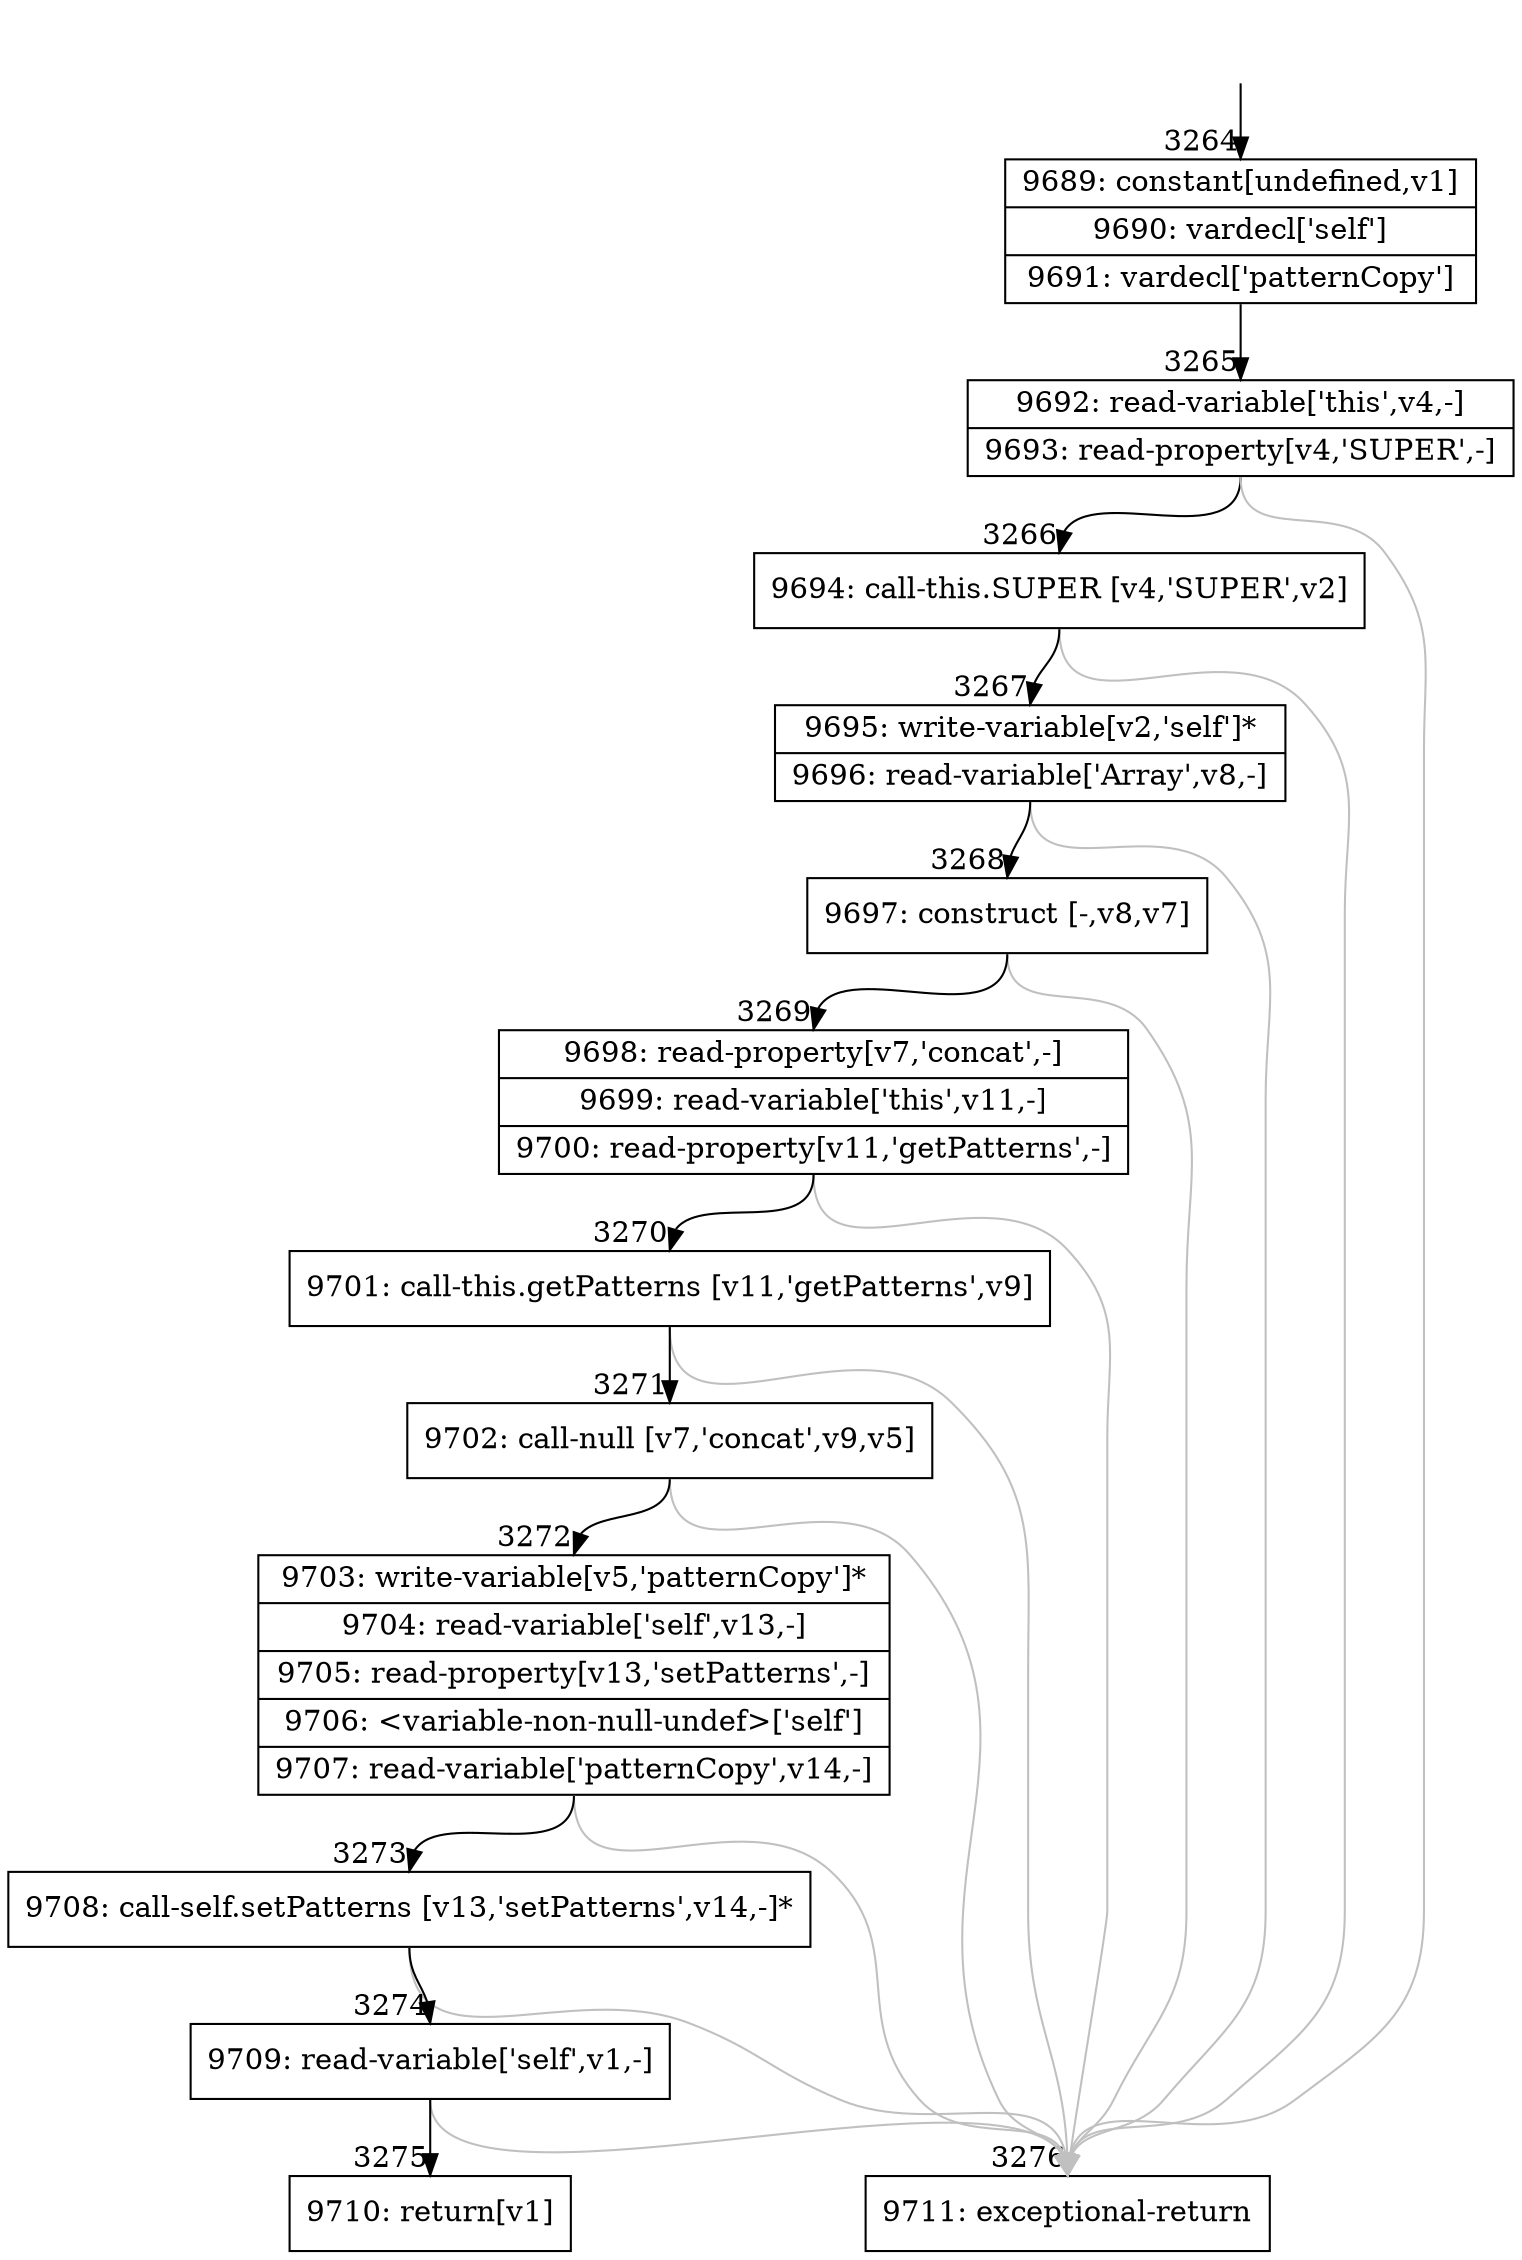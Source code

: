 digraph {
rankdir="TD"
BB_entry354[shape=none,label=""];
BB_entry354 -> BB3264 [tailport=s, headport=n, headlabel="    3264"]
BB3264 [shape=record label="{9689: constant[undefined,v1]|9690: vardecl['self']|9691: vardecl['patternCopy']}" ] 
BB3264 -> BB3265 [tailport=s, headport=n, headlabel="      3265"]
BB3265 [shape=record label="{9692: read-variable['this',v4,-]|9693: read-property[v4,'SUPER',-]}" ] 
BB3265 -> BB3266 [tailport=s, headport=n, headlabel="      3266"]
BB3265 -> BB3276 [tailport=s, headport=n, color=gray, headlabel="      3276"]
BB3266 [shape=record label="{9694: call-this.SUPER [v4,'SUPER',v2]}" ] 
BB3266 -> BB3267 [tailport=s, headport=n, headlabel="      3267"]
BB3266 -> BB3276 [tailport=s, headport=n, color=gray]
BB3267 [shape=record label="{9695: write-variable[v2,'self']*|9696: read-variable['Array',v8,-]}" ] 
BB3267 -> BB3268 [tailport=s, headport=n, headlabel="      3268"]
BB3267 -> BB3276 [tailport=s, headport=n, color=gray]
BB3268 [shape=record label="{9697: construct [-,v8,v7]}" ] 
BB3268 -> BB3269 [tailport=s, headport=n, headlabel="      3269"]
BB3268 -> BB3276 [tailport=s, headport=n, color=gray]
BB3269 [shape=record label="{9698: read-property[v7,'concat',-]|9699: read-variable['this',v11,-]|9700: read-property[v11,'getPatterns',-]}" ] 
BB3269 -> BB3270 [tailport=s, headport=n, headlabel="      3270"]
BB3269 -> BB3276 [tailport=s, headport=n, color=gray]
BB3270 [shape=record label="{9701: call-this.getPatterns [v11,'getPatterns',v9]}" ] 
BB3270 -> BB3271 [tailport=s, headport=n, headlabel="      3271"]
BB3270 -> BB3276 [tailport=s, headport=n, color=gray]
BB3271 [shape=record label="{9702: call-null [v7,'concat',v9,v5]}" ] 
BB3271 -> BB3272 [tailport=s, headport=n, headlabel="      3272"]
BB3271 -> BB3276 [tailport=s, headport=n, color=gray]
BB3272 [shape=record label="{9703: write-variable[v5,'patternCopy']*|9704: read-variable['self',v13,-]|9705: read-property[v13,'setPatterns',-]|9706: \<variable-non-null-undef\>['self']|9707: read-variable['patternCopy',v14,-]}" ] 
BB3272 -> BB3273 [tailport=s, headport=n, headlabel="      3273"]
BB3272 -> BB3276 [tailport=s, headport=n, color=gray]
BB3273 [shape=record label="{9708: call-self.setPatterns [v13,'setPatterns',v14,-]*}" ] 
BB3273 -> BB3274 [tailport=s, headport=n, headlabel="      3274"]
BB3273 -> BB3276 [tailport=s, headport=n, color=gray]
BB3274 [shape=record label="{9709: read-variable['self',v1,-]}" ] 
BB3274 -> BB3275 [tailport=s, headport=n, headlabel="      3275"]
BB3274 -> BB3276 [tailport=s, headport=n, color=gray]
BB3275 [shape=record label="{9710: return[v1]}" ] 
BB3276 [shape=record label="{9711: exceptional-return}" ] 
//#$~ 3739
}

